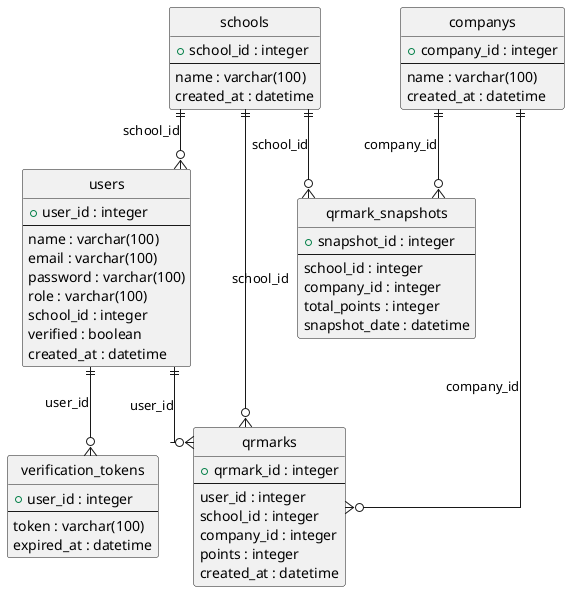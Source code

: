 @startuml sql

' hide the spot
hide circle

' avoid problems with angled crows feet
skinparam linetype ortho

entity "schools" as schools {
    + school_id : integer
    --
    name : varchar(100)
    created_at : datetime
}

entity "users" as users {
    + user_id : integer
    --
    name : varchar(100)
    email : varchar(100)
    password : varchar(100)
    role : varchar(100)
    school_id : integer
    verified : boolean
    created_at : datetime
}

entity "verification_tokens" as verification_tokens {
    + user_id : integer
    --
    token : varchar(100)
    expired_at : datetime
}

entity "companys" as companys {
    + company_id : integer
    --
    name : varchar(100)
    created_at : datetime
}

entity "qrmarks" as qrmarks {
    + qrmark_id : integer
    --
    user_id : integer
    school_id : integer
    company_id : integer
    points : integer
    created_at : datetime
}

entity "qrmark_snapshots" as qrmark_snapshots {
    + snapshot_id : integer
    --
    school_id : integer
    company_id : integer
    total_points : integer
    snapshot_date : datetime
}

schools ||--o{ users : "school_id"
users ||--o{ verification_tokens : "user_id"
schools ||--o{ qrmarks : "school_id"
users ||--o{ qrmarks : "user_id"
companys ||--o{ qrmarks : "company_id"
schools ||--o{ qrmark_snapshots : "school_id"
companys ||--o{ qrmark_snapshots : "company_id"
@enduml
